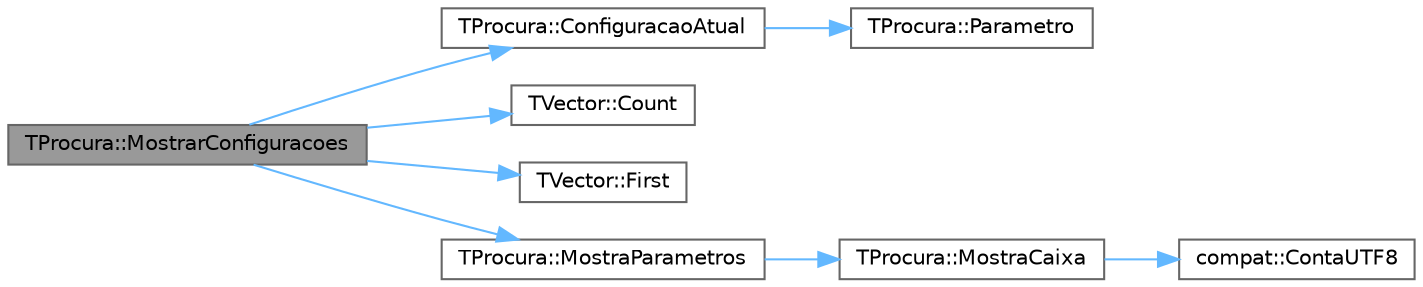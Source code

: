 digraph "TProcura::MostrarConfiguracoes"
{
 // LATEX_PDF_SIZE
  bgcolor="transparent";
  edge [fontname=Helvetica,fontsize=10,labelfontname=Helvetica,labelfontsize=10];
  node [fontname=Helvetica,fontsize=10,shape=box,height=0.2,width=0.4];
  rankdir="LR";
  Node1 [id="Node000001",label="TProcura::MostrarConfiguracoes",height=0.2,width=0.4,color="gray40", fillcolor="grey60", style="filled", fontcolor="black",tooltip="Mostra as configurações disponíveis."];
  Node1 -> Node2 [id="edge1_Node000001_Node000002",color="steelblue1",style="solid",tooltip=" "];
  Node2 [id="Node000002",label="TProcura::ConfiguracaoAtual",height=0.2,width=0.4,color="grey40", fillcolor="white", style="filled",URL="$classTProcura.html#ac1d9f06b12765a02290050af15463186",tooltip="Grava ou lê a configuração atual."];
  Node2 -> Node3 [id="edge2_Node000002_Node000003",color="steelblue1",style="solid",tooltip=" "];
  Node3 [id="Node000003",label="TProcura::Parametro",height=0.2,width=0.4,color="grey40", fillcolor="white", style="filled",URL="$classTProcura.html#a0e9e692f29af8a5d5279a8647c800437",tooltip=" "];
  Node1 -> Node4 [id="edge3_Node000001_Node000004",color="steelblue1",style="solid",tooltip=" "];
  Node4 [id="Node000004",label="TVector::Count",height=0.2,width=0.4,color="grey40", fillcolor="white", style="filled",URL="$classTVector.html#ac3c744d84543ca6e32859eb7dfccfeef",tooltip=" "];
  Node1 -> Node5 [id="edge4_Node000001_Node000005",color="steelblue1",style="solid",tooltip=" "];
  Node5 [id="Node000005",label="TVector::First",height=0.2,width=0.4,color="grey40", fillcolor="white", style="filled",URL="$classTVector.html#a05f29646493d42f3c77081b6031d70e5",tooltip=" "];
  Node1 -> Node6 [id="edge5_Node000001_Node000006",color="steelblue1",style="solid",tooltip=" "];
  Node6 [id="Node000006",label="TProcura::MostraParametros",height=0.2,width=0.4,color="grey40", fillcolor="white", style="filled",URL="$classTProcura.html#ae7fa07f03b8e5a201e35023ba7724b82",tooltip="Mostra os parâmetros atuais."];
  Node6 -> Node7 [id="edge6_Node000006_Node000007",color="steelblue1",style="solid",tooltip=" "];
  Node7 [id="Node000007",label="TProcura::MostraCaixa",height=0.2,width=0.4,color="grey40", fillcolor="white", style="filled",URL="$classTProcura.html#afa633176f014aeed4be467dbd50060c2",tooltip=" "];
  Node7 -> Node8 [id="edge7_Node000007_Node000008",color="steelblue1",style="solid",tooltip=" "];
  Node8 [id="Node000008",label="compat::ContaUTF8",height=0.2,width=0.4,color="grey40", fillcolor="white", style="filled",URL="$namespacecompat.html#a2cc00022a29bc0fc08165228956a10f5",tooltip=" "];
}
